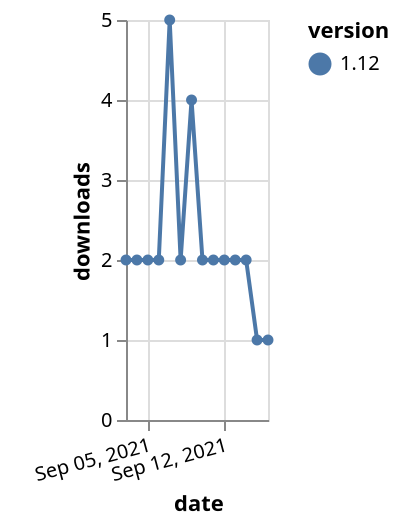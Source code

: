 {"$schema": "https://vega.github.io/schema/vega-lite/v5.json", "description": "A simple bar chart with embedded data.", "data": {"values": [{"date": "2021-09-03", "total": 2284, "delta": 2, "version": "1.12"}, {"date": "2021-09-04", "total": 2286, "delta": 2, "version": "1.12"}, {"date": "2021-09-05", "total": 2288, "delta": 2, "version": "1.12"}, {"date": "2021-09-06", "total": 2290, "delta": 2, "version": "1.12"}, {"date": "2021-09-07", "total": 2295, "delta": 5, "version": "1.12"}, {"date": "2021-09-08", "total": 2297, "delta": 2, "version": "1.12"}, {"date": "2021-09-09", "total": 2301, "delta": 4, "version": "1.12"}, {"date": "2021-09-10", "total": 2303, "delta": 2, "version": "1.12"}, {"date": "2021-09-11", "total": 2305, "delta": 2, "version": "1.12"}, {"date": "2021-09-12", "total": 2307, "delta": 2, "version": "1.12"}, {"date": "2021-09-13", "total": 2309, "delta": 2, "version": "1.12"}, {"date": "2021-09-14", "total": 2311, "delta": 2, "version": "1.12"}, {"date": "2021-09-15", "total": 2312, "delta": 1, "version": "1.12"}, {"date": "2021-09-16", "total": 2313, "delta": 1, "version": "1.12"}]}, "width": "container", "mark": {"type": "line", "point": {"filled": true}}, "encoding": {"x": {"field": "date", "type": "temporal", "timeUnit": "yearmonthdate", "title": "date", "axis": {"labelAngle": -15}}, "y": {"field": "delta", "type": "quantitative", "title": "downloads"}, "color": {"field": "version", "type": "nominal"}, "tooltip": {"field": "delta"}}}
